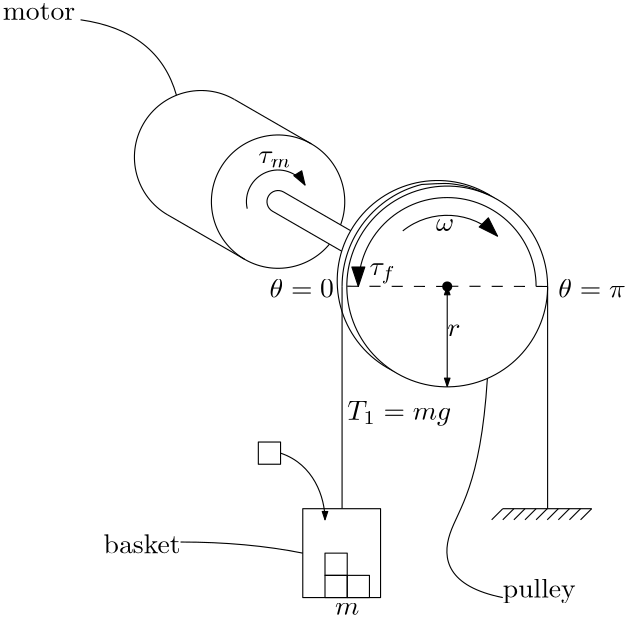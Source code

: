 <?xml version="1.0"?>
<!DOCTYPE ipe SYSTEM "ipe.dtd">
<ipe version="70218" creator="Ipe 7.2.23">
<info created="D:20211007100801" modified="D:20211007102113"/>
<ipestyle name="basic">
<symbol name="arrow/arc(spx)">
<path stroke="sym-stroke" fill="sym-stroke" pen="sym-pen">
0 0 m
-1 0.333 l
-1 -0.333 l
h
</path>
</symbol>
<symbol name="arrow/farc(spx)">
<path stroke="sym-stroke" fill="white" pen="sym-pen">
0 0 m
-1 0.333 l
-1 -0.333 l
h
</path>
</symbol>
<symbol name="arrow/ptarc(spx)">
<path stroke="sym-stroke" fill="sym-stroke" pen="sym-pen">
0 0 m
-1 0.333 l
-0.8 0 l
-1 -0.333 l
h
</path>
</symbol>
<symbol name="arrow/fptarc(spx)">
<path stroke="sym-stroke" fill="white" pen="sym-pen">
0 0 m
-1 0.333 l
-0.8 0 l
-1 -0.333 l
h
</path>
</symbol>
<symbol name="mark/circle(sx)" transformations="translations">
<path fill="sym-stroke">
0.6 0 0 0.6 0 0 e
0.4 0 0 0.4 0 0 e
</path>
</symbol>
<symbol name="mark/disk(sx)" transformations="translations">
<path fill="sym-stroke">
0.6 0 0 0.6 0 0 e
</path>
</symbol>
<symbol name="mark/fdisk(sfx)" transformations="translations">
<group>
<path fill="sym-fill">
0.5 0 0 0.5 0 0 e
</path>
<path fill="sym-stroke" fillrule="eofill">
0.6 0 0 0.6 0 0 e
0.4 0 0 0.4 0 0 e
</path>
</group>
</symbol>
<symbol name="mark/box(sx)" transformations="translations">
<path fill="sym-stroke" fillrule="eofill">
-0.6 -0.6 m
0.6 -0.6 l
0.6 0.6 l
-0.6 0.6 l
h
-0.4 -0.4 m
0.4 -0.4 l
0.4 0.4 l
-0.4 0.4 l
h
</path>
</symbol>
<symbol name="mark/square(sx)" transformations="translations">
<path fill="sym-stroke">
-0.6 -0.6 m
0.6 -0.6 l
0.6 0.6 l
-0.6 0.6 l
h
</path>
</symbol>
<symbol name="mark/fsquare(sfx)" transformations="translations">
<group>
<path fill="sym-fill">
-0.5 -0.5 m
0.5 -0.5 l
0.5 0.5 l
-0.5 0.5 l
h
</path>
<path fill="sym-stroke" fillrule="eofill">
-0.6 -0.6 m
0.6 -0.6 l
0.6 0.6 l
-0.6 0.6 l
h
-0.4 -0.4 m
0.4 -0.4 l
0.4 0.4 l
-0.4 0.4 l
h
</path>
</group>
</symbol>
<symbol name="mark/cross(sx)" transformations="translations">
<group>
<path fill="sym-stroke">
-0.43 -0.57 m
0.57 0.43 l
0.43 0.57 l
-0.57 -0.43 l
h
</path>
<path fill="sym-stroke">
-0.43 0.57 m
0.57 -0.43 l
0.43 -0.57 l
-0.57 0.43 l
h
</path>
</group>
</symbol>
<symbol name="arrow/fnormal(spx)">
<path stroke="sym-stroke" fill="white" pen="sym-pen">
0 0 m
-1 0.333 l
-1 -0.333 l
h
</path>
</symbol>
<symbol name="arrow/pointed(spx)">
<path stroke="sym-stroke" fill="sym-stroke" pen="sym-pen">
0 0 m
-1 0.333 l
-0.8 0 l
-1 -0.333 l
h
</path>
</symbol>
<symbol name="arrow/fpointed(spx)">
<path stroke="sym-stroke" fill="white" pen="sym-pen">
0 0 m
-1 0.333 l
-0.8 0 l
-1 -0.333 l
h
</path>
</symbol>
<symbol name="arrow/linear(spx)">
<path stroke="sym-stroke" pen="sym-pen">
-1 0.333 m
0 0 l
-1 -0.333 l
</path>
</symbol>
<symbol name="arrow/fdouble(spx)">
<path stroke="sym-stroke" fill="white" pen="sym-pen">
0 0 m
-1 0.333 l
-1 -0.333 l
h
-1 0 m
-2 0.333 l
-2 -0.333 l
h
</path>
</symbol>
<symbol name="arrow/double(spx)">
<path stroke="sym-stroke" fill="sym-stroke" pen="sym-pen">
0 0 m
-1 0.333 l
-1 -0.333 l
h
-1 0 m
-2 0.333 l
-2 -0.333 l
h
</path>
</symbol>
<symbol name="arrow/mid-normal(spx)">
<path stroke="sym-stroke" fill="sym-stroke" pen="sym-pen">
0.5 0 m
-0.5 0.333 l
-0.5 -0.333 l
h
</path>
</symbol>
<symbol name="arrow/mid-fnormal(spx)">
<path stroke="sym-stroke" fill="white" pen="sym-pen">
0.5 0 m
-0.5 0.333 l
-0.5 -0.333 l
h
</path>
</symbol>
<symbol name="arrow/mid-pointed(spx)">
<path stroke="sym-stroke" fill="sym-stroke" pen="sym-pen">
0.5 0 m
-0.5 0.333 l
-0.3 0 l
-0.5 -0.333 l
h
</path>
</symbol>
<symbol name="arrow/mid-fpointed(spx)">
<path stroke="sym-stroke" fill="white" pen="sym-pen">
0.5 0 m
-0.5 0.333 l
-0.3 0 l
-0.5 -0.333 l
h
</path>
</symbol>
<symbol name="arrow/mid-double(spx)">
<path stroke="sym-stroke" fill="sym-stroke" pen="sym-pen">
1 0 m
0 0.333 l
0 -0.333 l
h
0 0 m
-1 0.333 l
-1 -0.333 l
h
</path>
</symbol>
<symbol name="arrow/mid-fdouble(spx)">
<path stroke="sym-stroke" fill="white" pen="sym-pen">
1 0 m
0 0.333 l
0 -0.333 l
h
0 0 m
-1 0.333 l
-1 -0.333 l
h
</path>
</symbol>
<anglesize name="22.5 deg" value="22.5"/>
<anglesize name="30 deg" value="30"/>
<anglesize name="45 deg" value="45"/>
<anglesize name="60 deg" value="60"/>
<anglesize name="90 deg" value="90"/>
<arrowsize name="large" value="10"/>
<arrowsize name="small" value="5"/>
<arrowsize name="tiny" value="3"/>
<color name="blue" value="0 0 1"/>
<color name="brown" value="0.647 0.165 0.165"/>
<color name="darkblue" value="0 0 0.545"/>
<color name="darkcyan" value="0 0.545 0.545"/>
<color name="darkgray" value="0.663"/>
<color name="darkgreen" value="0 0.392 0"/>
<color name="darkmagenta" value="0.545 0 0.545"/>
<color name="darkorange" value="1 0.549 0"/>
<color name="darkred" value="0.545 0 0"/>
<color name="gold" value="1 0.843 0"/>
<color name="gray" value="0.745"/>
<color name="green" value="0 1 0"/>
<color name="lightblue" value="0.678 0.847 0.902"/>
<color name="lightcyan" value="0.878 1 1"/>
<color name="lightgray" value="0.827"/>
<color name="lightgreen" value="0.565 0.933 0.565"/>
<color name="lightyellow" value="1 1 0.878"/>
<color name="navy" value="0 0 0.502"/>
<color name="orange" value="1 0.647 0"/>
<color name="pink" value="1 0.753 0.796"/>
<color name="purple" value="0.627 0.125 0.941"/>
<color name="red" value="1 0 0"/>
<color name="seagreen" value="0.18 0.545 0.341"/>
<color name="turquoise" value="0.251 0.878 0.816"/>
<color name="violet" value="0.933 0.51 0.933"/>
<color name="yellow" value="1 1 0"/>
<dashstyle name="dash dot dotted" value="[4 2 1 2 1 2] 0"/>
<dashstyle name="dash dotted" value="[4 2 1 2] 0"/>
<dashstyle name="dashed" value="[4] 0"/>
<dashstyle name="dotted" value="[1 3] 0"/>
<gridsize name="10 pts (~3.5 mm)" value="10"/>
<gridsize name="14 pts (~5 mm)" value="14"/>
<gridsize name="16 pts (~6 mm)" value="16"/>
<gridsize name="20 pts (~7 mm)" value="20"/>
<gridsize name="28 pts (~10 mm)" value="28"/>
<gridsize name="32 pts (~12 mm)" value="32"/>
<gridsize name="4 pts" value="4"/>
<gridsize name="56 pts (~20 mm)" value="56"/>
<gridsize name="8 pts (~3 mm)" value="8"/>
<opacity name="10%" value="0.1"/>
<opacity name="30%" value="0.3"/>
<opacity name="50%" value="0.5"/>
<opacity name="75%" value="0.75"/>
<pen name="fat" value="1.2"/>
<pen name="heavier" value="0.8"/>
<pen name="ultrafat" value="2"/>
<symbolsize name="large" value="5"/>
<symbolsize name="small" value="2"/>
<symbolsize name="tiny" value="1.1"/>
<textsize name="Huge" value="\Huge"/>
<textsize name="LARGE" value="\LARGE"/>
<textsize name="Large" value="\Large"/>
<textsize name="footnote" value="\footnotesize"/>
<textsize name="huge" value="\huge"/>
<textsize name="large" value="\large"/>
<textsize name="small" value="\small"/>
<textsize name="tiny" value="\tiny"/>
<textstyle name="center" begin="\begin{center}" end="\end{center}"/>
<textstyle name="item" begin="\begin{itemize}\item{}" end="\end{itemize}"/>
<textstyle name="itemize" begin="\begin{itemize}" end="\end{itemize}"/>
<tiling name="falling" angle="-60" step="4" width="1"/>
<tiling name="rising" angle="30" step="4" width="1"/>
</ipestyle>
<page>
<layer name="alpha"/>
<view layers="alpha" active="alpha"/>
<path layer="alpha" matrix="0.5 0.866025 -0.866025 0.5 749.079 214.613" stroke="black">
96 672 m
96 704 l
</path>
<path matrix="0.5 0.866025 -0.866025 0.5 749.079 214.613" stroke="black">
144 672 m
144 704 l
</path>
<path matrix="0.5 0.866025 -0.866025 0.5 749.079 214.613" stroke="black">
96 704 m
24 0 0 -24 120 704 144 704 a
</path>
<path matrix="0.5 0.866025 -0.866025 0.5 749.079 214.613" stroke="black">
24 0 0 24 120 672 e
</path>
<path matrix="1 0 0 1 127.956 -3.80285" stroke="black" fill="white">
97.154 654.875 m
152.58 622.875 l
156.58 629.803 l
156.58 629.803 l
101.154 661.803 l
2 3.4641 -3.4641 2 99.154 658.339 97.154 654.875 a
h
</path>
<path matrix="0.75288 1.30403 -1.30403 0.75288 1070.5 -36.419" stroke="black" fill="1">
24 0 0 24 120 672 e
</path>
<path matrix="0.75288 1.30403 -1.30403 0.75288 1073.96 -38.419" stroke="black" fill="1">
24 0 0 24 120 672 e
</path>
<path matrix="0.357143 0 0 0.357143 208.424 401.153" stroke="black">
324 624 m
324 400 l
</path>
<path matrix="0.357143 0 0 0.357143 134.433 401.226" stroke="black">
324 624 m
324 400 l
</path>
<path stroke="black">
308 544 m
340 544 l
</path>
<path stroke="black">
312 544 m
308 540 l
</path>
<path matrix="1 0 0 1 4 0" stroke="black">
312 544 m
308 540 l
</path>
<path matrix="1 0 0 1 8 0" stroke="black">
312 544 m
308 540 l
</path>
<path matrix="1 0 0 1 12 0" stroke="black">
312 544 m
308 540 l
</path>
<path matrix="1 0 0 1 16 0" stroke="black">
312 544 m
308 540 l
</path>
<path matrix="1 0 0 1 20 0" stroke="black">
312 544 m
308 540 l
</path>
<path matrix="1 0 0 1 24 0" stroke="black">
312 544 m
308 540 l
</path>
<path matrix="1 0 0 1 28 0" stroke="black">
312 544 m
308 540 l
</path>
<path matrix="1 0 0 1 -4 0" stroke="black">
312 544 m
308 540 l
</path>
<path stroke="black">
250.147 624.083 m
37.8531 0 0 -37.8531 288 624 278.819 660.723 a
287.076 661.214
289.62 660.973
293.413 660.424
297.184 659.416
303.192 656.96 c
</path>
<path stroke="black">
236 544 m
236 512 l
264 512 l
264 544 l
h
</path>
<path matrix="1 0 0 1 16 4" stroke="black">
204 556 m
204 564 l
212 564 l
212 556 l
h
</path>
<path matrix="1 0 0 1 48 -44" stroke="black">
204 556 m
204 564 l
212 564 l
212 556 l
h
</path>
<path matrix="1 0 0 1 40 -44" stroke="black">
204 556 m
204 564 l
212 564 l
212 556 l
h
</path>
<path matrix="1 0 0 1 40 -36" stroke="black">
204 556 m
204 564 l
212 564 l
212 556 l
h
</path>
<path stroke="black" arrow="normal/tiny">
228 564 m
240 560
244 548
244 540 c
</path>
<text transformations="translations" pos="252 508" stroke="black" type="label" width="8.747" height="4.289" depth="0" halign="center" valign="center" style="math">m</text>
<path stroke="black" arrow="normal/normal">
272 644 m
25.6125 0 0 -25.6125 288 624 306.111 642.111 a
</path>
<text matrix="1 0 0 1 -4 -4" transformations="translations" pos="288 648" stroke="black" type="label" width="6.559" height="4.289" depth="0" valign="baseline" style="math">\omega</text>
<use name="mark/disk(sx)" pos="288 624" size="normal" stroke="black"/>
<path stroke="black" arrow="normal/small">
216 652 m
11.3961 0 0 -11.3961 227.11 654.536 236.819 660.503 a
</path>
<text matrix="1 0 0 1 0 4.294" transformations="translations" pos="220 664" stroke="black" type="label" width="11.923" height="4.294" depth="1.49" valign="baseline" style="math">\tau_m</text>
<path stroke="black" arrow="normal/normal">
320 624 m
32 0 0 32 288 624 256 624 a
</path>
<text transformations="translations" pos="260 628" stroke="black" type="label" width="9.52" height="4.29" depth="2.85" valign="baseline" style="math">\tau_f</text>
<text transformations="translations" pos="252 576" stroke="black" type="label" width="37.431" height="6.815" depth="1.93" valign="baseline" style="math">T_1 = mg</text>
<path stroke="black" dash="dashed">
288 624 m
250.147 624.083 l
</path>
<path matrix="1 0 0 1 36 0" stroke="black" dash="dashed">
288 624 m
250.147 624.083 l
</path>
<text matrix="1 0 0 1 -20 -4" transformations="translations" pos="244 624" stroke="black" type="label" width="23.218" height="6.918" depth="0" valign="baseline" style="math">\theta = 0</text>
<text matrix="1 0 0 1 84 -4" transformations="translations" pos="244 624" stroke="black" type="label" width="24.273" height="6.918" depth="0" valign="baseline" style="math">\theta = \pi</text>
<path stroke="black">
156 720 m
184 716
190.521 692.834 c
</path>
<text matrix="1 0 0 1 -4 -4" transformations="translations" pos="132 724" stroke="black" type="label" width="26.041" height="6.128" depth="0" valign="baseline">motor</text>
<path stroke="black">
302.461 590.881 m
300 552
284 536
288 516
308 512 c
</path>
<text transformations="translations" pos="308 512" stroke="black" type="label" width="26.29" height="6.926" depth="1.93" valign="baseline">pulley</text>
<path stroke="black" arrow="normal/tiny" rarrow="normal/tiny">
288 624 m
288 588 l
</path>
<text transformations="translations" pos="288 606" stroke="black" type="label" width="4.771" height="4.289" depth="0" valign="baseline" style="math">r</text>
<path stroke="black">
236 528 m
216 532
192 532 c
</path>
<text matrix="1 0 0 1 -143.729 16" transformations="translations" pos="308 512" stroke="black" type="label" width="27.729" height="6.918" depth="0" valign="baseline">basket</text>
</page>
</ipe>
